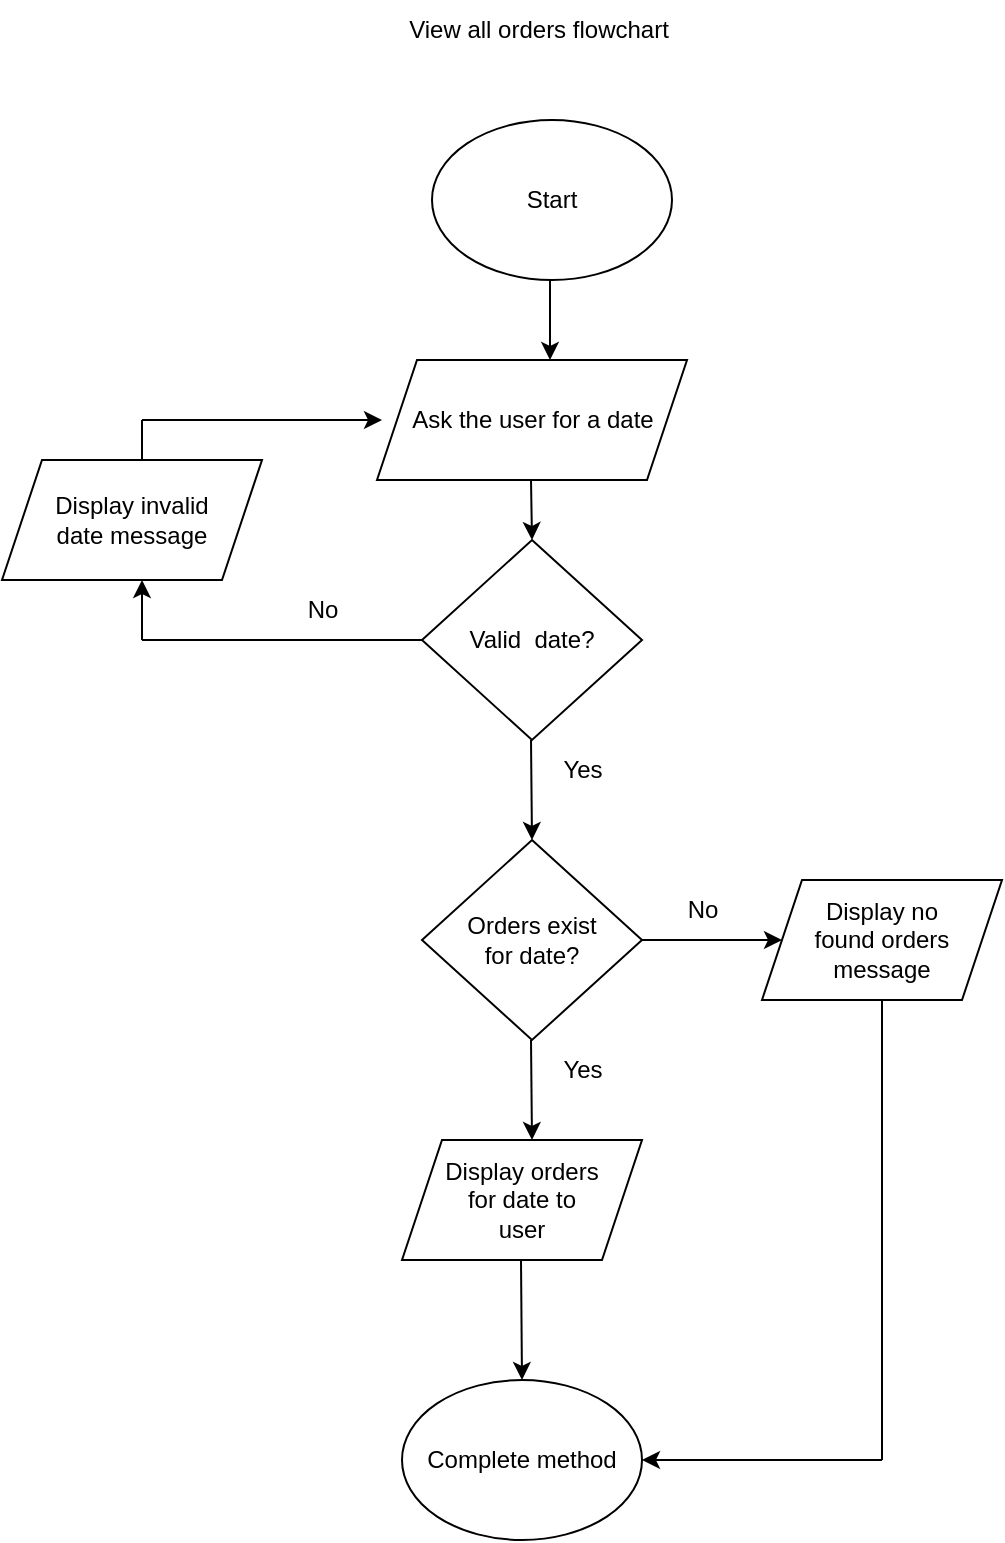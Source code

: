<mxfile version="20.4.0" type="device"><diagram id="XY3Z_FSk_da82dgJYJ29" name="Page-1"><mxGraphModel dx="1662" dy="754" grid="1" gridSize="10" guides="1" tooltips="1" connect="1" arrows="1" fold="1" page="1" pageScale="1" pageWidth="850" pageHeight="1100" math="0" shadow="0"><root><mxCell id="0"/><mxCell id="1" parent="0"/><mxCell id="H8UbqSoGBRgiaVjpoBLS-1" value="Start" style="ellipse;whiteSpace=wrap;html=1;" vertex="1" parent="1"><mxGeometry x="365" y="160" width="120" height="80" as="geometry"/></mxCell><mxCell id="H8UbqSoGBRgiaVjpoBLS-2" value="Ask the user for a date" style="shape=parallelogram;perimeter=parallelogramPerimeter;whiteSpace=wrap;html=1;fixedSize=1;" vertex="1" parent="1"><mxGeometry x="337.5" y="280" width="155" height="60" as="geometry"/></mxCell><mxCell id="H8UbqSoGBRgiaVjpoBLS-3" value="Valid&amp;nbsp; date?" style="rhombus;whiteSpace=wrap;html=1;" vertex="1" parent="1"><mxGeometry x="360" y="370" width="110" height="100" as="geometry"/></mxCell><mxCell id="H8UbqSoGBRgiaVjpoBLS-4" value="Display invalid&lt;br&gt;date message" style="shape=parallelogram;perimeter=parallelogramPerimeter;whiteSpace=wrap;html=1;fixedSize=1;" vertex="1" parent="1"><mxGeometry x="150" y="330" width="130" height="60" as="geometry"/></mxCell><mxCell id="H8UbqSoGBRgiaVjpoBLS-5" value="Orders exist&lt;br&gt;for date?" style="rhombus;whiteSpace=wrap;html=1;" vertex="1" parent="1"><mxGeometry x="360" y="520" width="110" height="100" as="geometry"/></mxCell><mxCell id="H8UbqSoGBRgiaVjpoBLS-6" value="Display orders&lt;br&gt;for date to&lt;br&gt;user" style="shape=parallelogram;perimeter=parallelogramPerimeter;whiteSpace=wrap;html=1;fixedSize=1;" vertex="1" parent="1"><mxGeometry x="350" y="670" width="120" height="60" as="geometry"/></mxCell><mxCell id="H8UbqSoGBRgiaVjpoBLS-7" value="Complete method" style="ellipse;whiteSpace=wrap;html=1;" vertex="1" parent="1"><mxGeometry x="350" y="790" width="120" height="80" as="geometry"/></mxCell><mxCell id="H8UbqSoGBRgiaVjpoBLS-8" value="Display no&lt;br&gt;found orders&lt;br&gt;message" style="shape=parallelogram;perimeter=parallelogramPerimeter;whiteSpace=wrap;html=1;fixedSize=1;" vertex="1" parent="1"><mxGeometry x="530" y="540" width="120" height="60" as="geometry"/></mxCell><mxCell id="H8UbqSoGBRgiaVjpoBLS-9" value="" style="endArrow=classic;html=1;rounded=0;" edge="1" parent="1"><mxGeometry width="50" height="50" relative="1" as="geometry"><mxPoint x="424" y="240" as="sourcePoint"/><mxPoint x="424" y="280" as="targetPoint"/></mxGeometry></mxCell><mxCell id="H8UbqSoGBRgiaVjpoBLS-12" value="" style="endArrow=classic;html=1;rounded=0;" edge="1" parent="1"><mxGeometry width="50" height="50" relative="1" as="geometry"><mxPoint x="414.5" y="340" as="sourcePoint"/><mxPoint x="415" y="370" as="targetPoint"/></mxGeometry></mxCell><mxCell id="H8UbqSoGBRgiaVjpoBLS-13" value="" style="endArrow=classic;html=1;rounded=0;" edge="1" parent="1"><mxGeometry width="50" height="50" relative="1" as="geometry"><mxPoint x="414.5" y="470" as="sourcePoint"/><mxPoint x="415" y="520" as="targetPoint"/></mxGeometry></mxCell><mxCell id="H8UbqSoGBRgiaVjpoBLS-14" value="" style="endArrow=classic;html=1;rounded=0;" edge="1" parent="1"><mxGeometry width="50" height="50" relative="1" as="geometry"><mxPoint x="414.5" y="620" as="sourcePoint"/><mxPoint x="415" y="670" as="targetPoint"/></mxGeometry></mxCell><mxCell id="H8UbqSoGBRgiaVjpoBLS-15" value="" style="endArrow=classic;html=1;rounded=0;" edge="1" parent="1"><mxGeometry width="50" height="50" relative="1" as="geometry"><mxPoint x="409.5" y="730" as="sourcePoint"/><mxPoint x="410" y="790" as="targetPoint"/></mxGeometry></mxCell><mxCell id="H8UbqSoGBRgiaVjpoBLS-17" value="" style="endArrow=none;html=1;rounded=0;" edge="1" parent="1"><mxGeometry width="50" height="50" relative="1" as="geometry"><mxPoint x="220" y="420" as="sourcePoint"/><mxPoint x="360" y="420" as="targetPoint"/></mxGeometry></mxCell><mxCell id="H8UbqSoGBRgiaVjpoBLS-18" value="" style="endArrow=classic;html=1;rounded=0;" edge="1" parent="1"><mxGeometry width="50" height="50" relative="1" as="geometry"><mxPoint x="220" y="420" as="sourcePoint"/><mxPoint x="220" y="390" as="targetPoint"/></mxGeometry></mxCell><mxCell id="H8UbqSoGBRgiaVjpoBLS-19" value="" style="endArrow=none;html=1;rounded=0;" edge="1" parent="1"><mxGeometry width="50" height="50" relative="1" as="geometry"><mxPoint x="220" y="330" as="sourcePoint"/><mxPoint x="220" y="310" as="targetPoint"/></mxGeometry></mxCell><mxCell id="H8UbqSoGBRgiaVjpoBLS-20" value="" style="endArrow=classic;html=1;rounded=0;" edge="1" parent="1"><mxGeometry width="50" height="50" relative="1" as="geometry"><mxPoint x="220" y="310" as="sourcePoint"/><mxPoint x="340" y="310" as="targetPoint"/></mxGeometry></mxCell><mxCell id="H8UbqSoGBRgiaVjpoBLS-21" value="" style="endArrow=classic;html=1;rounded=0;" edge="1" parent="1" target="H8UbqSoGBRgiaVjpoBLS-8"><mxGeometry width="50" height="50" relative="1" as="geometry"><mxPoint x="470" y="570" as="sourcePoint"/><mxPoint x="520" y="520" as="targetPoint"/></mxGeometry></mxCell><mxCell id="H8UbqSoGBRgiaVjpoBLS-22" value="" style="endArrow=none;html=1;rounded=0;" edge="1" parent="1"><mxGeometry width="50" height="50" relative="1" as="geometry"><mxPoint x="590" y="830" as="sourcePoint"/><mxPoint x="590" y="600" as="targetPoint"/></mxGeometry></mxCell><mxCell id="H8UbqSoGBRgiaVjpoBLS-23" value="" style="endArrow=classic;html=1;rounded=0;entryX=1;entryY=0.5;entryDx=0;entryDy=0;" edge="1" parent="1" target="H8UbqSoGBRgiaVjpoBLS-7"><mxGeometry width="50" height="50" relative="1" as="geometry"><mxPoint x="590" y="830" as="sourcePoint"/><mxPoint x="640" y="780" as="targetPoint"/></mxGeometry></mxCell><mxCell id="H8UbqSoGBRgiaVjpoBLS-24" value="Yes" style="text;html=1;resizable=0;autosize=1;align=center;verticalAlign=middle;points=[];fillColor=none;strokeColor=none;rounded=0;" vertex="1" parent="1"><mxGeometry x="420" y="470" width="40" height="30" as="geometry"/></mxCell><mxCell id="H8UbqSoGBRgiaVjpoBLS-25" value="Yes" style="text;html=1;resizable=0;autosize=1;align=center;verticalAlign=middle;points=[];fillColor=none;strokeColor=none;rounded=0;" vertex="1" parent="1"><mxGeometry x="420" y="620" width="40" height="30" as="geometry"/></mxCell><mxCell id="H8UbqSoGBRgiaVjpoBLS-26" value="No" style="text;html=1;resizable=0;autosize=1;align=center;verticalAlign=middle;points=[];fillColor=none;strokeColor=none;rounded=0;" vertex="1" parent="1"><mxGeometry x="480" y="540" width="40" height="30" as="geometry"/></mxCell><mxCell id="H8UbqSoGBRgiaVjpoBLS-28" value="No" style="text;html=1;resizable=0;autosize=1;align=center;verticalAlign=middle;points=[];fillColor=none;strokeColor=none;rounded=0;" vertex="1" parent="1"><mxGeometry x="290" y="390" width="40" height="30" as="geometry"/></mxCell><mxCell id="H8UbqSoGBRgiaVjpoBLS-29" value="View all orders flowchart" style="text;html=1;resizable=0;autosize=1;align=center;verticalAlign=middle;points=[];fillColor=none;strokeColor=none;rounded=0;" vertex="1" parent="1"><mxGeometry x="342.5" y="100" width="150" height="30" as="geometry"/></mxCell></root></mxGraphModel></diagram></mxfile>